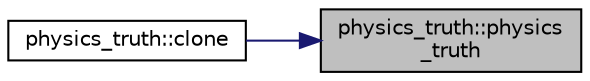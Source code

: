 digraph "physics_truth::physics_truth"
{
 // INTERACTIVE_SVG=YES
 // LATEX_PDF_SIZE
  edge [fontname="Helvetica",fontsize="10",labelfontname="Helvetica",labelfontsize="10"];
  node [fontname="Helvetica",fontsize="10",shape=record];
  rankdir="RL";
  Node1 [label="physics_truth::physics\l_truth",height=0.2,width=0.4,color="black", fillcolor="grey75", style="filled", fontcolor="black",tooltip=" "];
  Node1 -> Node2 [dir="back",color="midnightblue",fontsize="10",style="solid",fontname="Helvetica"];
  Node2 [label="physics_truth::clone",height=0.2,width=0.4,color="black", fillcolor="white", style="filled",URL="$classphysics__truth.html#a33b88922348b82e1e3143d7bc56ccd63",tooltip=" "];
}
